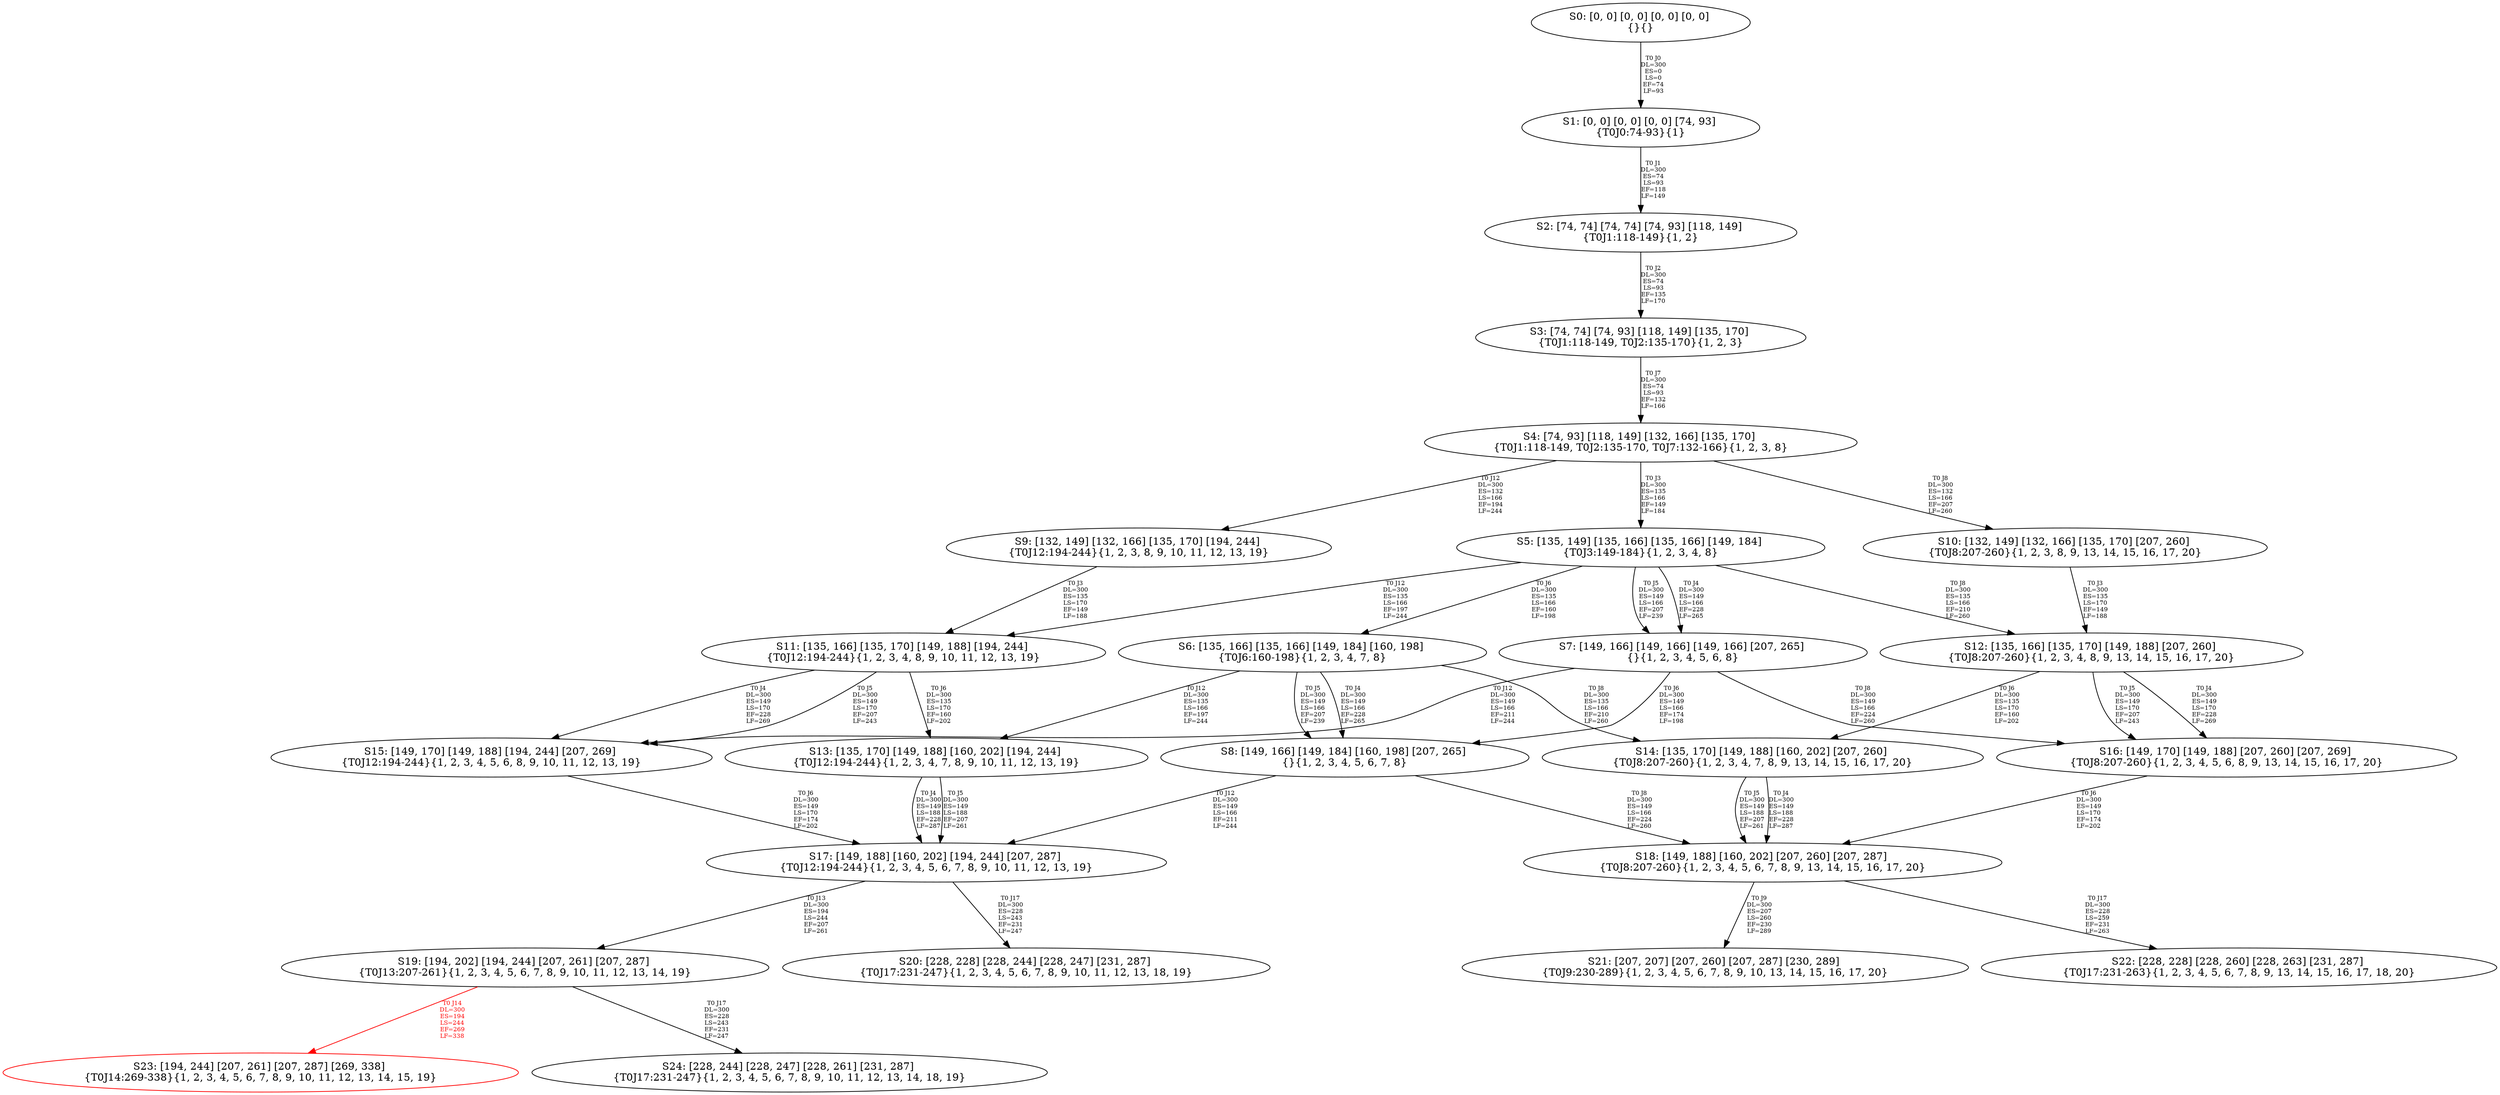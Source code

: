 digraph {
	S0[label="S0: [0, 0] [0, 0] [0, 0] [0, 0] \n{}{}"];
	S1[label="S1: [0, 0] [0, 0] [0, 0] [74, 93] \n{T0J0:74-93}{1}"];
	S2[label="S2: [74, 74] [74, 74] [74, 93] [118, 149] \n{T0J1:118-149}{1, 2}"];
	S3[label="S3: [74, 74] [74, 93] [118, 149] [135, 170] \n{T0J1:118-149, T0J2:135-170}{1, 2, 3}"];
	S4[label="S4: [74, 93] [118, 149] [132, 166] [135, 170] \n{T0J1:118-149, T0J2:135-170, T0J7:132-166}{1, 2, 3, 8}"];
	S5[label="S5: [135, 149] [135, 166] [135, 166] [149, 184] \n{T0J3:149-184}{1, 2, 3, 4, 8}"];
	S6[label="S6: [135, 166] [135, 166] [149, 184] [160, 198] \n{T0J6:160-198}{1, 2, 3, 4, 7, 8}"];
	S7[label="S7: [149, 166] [149, 166] [149, 166] [207, 265] \n{}{1, 2, 3, 4, 5, 6, 8}"];
	S8[label="S8: [149, 166] [149, 184] [160, 198] [207, 265] \n{}{1, 2, 3, 4, 5, 6, 7, 8}"];
	S9[label="S9: [132, 149] [132, 166] [135, 170] [194, 244] \n{T0J12:194-244}{1, 2, 3, 8, 9, 10, 11, 12, 13, 19}"];
	S10[label="S10: [132, 149] [132, 166] [135, 170] [207, 260] \n{T0J8:207-260}{1, 2, 3, 8, 9, 13, 14, 15, 16, 17, 20}"];
	S11[label="S11: [135, 166] [135, 170] [149, 188] [194, 244] \n{T0J12:194-244}{1, 2, 3, 4, 8, 9, 10, 11, 12, 13, 19}"];
	S12[label="S12: [135, 166] [135, 170] [149, 188] [207, 260] \n{T0J8:207-260}{1, 2, 3, 4, 8, 9, 13, 14, 15, 16, 17, 20}"];
	S13[label="S13: [135, 170] [149, 188] [160, 202] [194, 244] \n{T0J12:194-244}{1, 2, 3, 4, 7, 8, 9, 10, 11, 12, 13, 19}"];
	S14[label="S14: [135, 170] [149, 188] [160, 202] [207, 260] \n{T0J8:207-260}{1, 2, 3, 4, 7, 8, 9, 13, 14, 15, 16, 17, 20}"];
	S15[label="S15: [149, 170] [149, 188] [194, 244] [207, 269] \n{T0J12:194-244}{1, 2, 3, 4, 5, 6, 8, 9, 10, 11, 12, 13, 19}"];
	S16[label="S16: [149, 170] [149, 188] [207, 260] [207, 269] \n{T0J8:207-260}{1, 2, 3, 4, 5, 6, 8, 9, 13, 14, 15, 16, 17, 20}"];
	S17[label="S17: [149, 188] [160, 202] [194, 244] [207, 287] \n{T0J12:194-244}{1, 2, 3, 4, 5, 6, 7, 8, 9, 10, 11, 12, 13, 19}"];
	S18[label="S18: [149, 188] [160, 202] [207, 260] [207, 287] \n{T0J8:207-260}{1, 2, 3, 4, 5, 6, 7, 8, 9, 13, 14, 15, 16, 17, 20}"];
	S19[label="S19: [194, 202] [194, 244] [207, 261] [207, 287] \n{T0J13:207-261}{1, 2, 3, 4, 5, 6, 7, 8, 9, 10, 11, 12, 13, 14, 19}"];
	S20[label="S20: [228, 228] [228, 244] [228, 247] [231, 287] \n{T0J17:231-247}{1, 2, 3, 4, 5, 6, 7, 8, 9, 10, 11, 12, 13, 18, 19}"];
	S21[label="S21: [207, 207] [207, 260] [207, 287] [230, 289] \n{T0J9:230-289}{1, 2, 3, 4, 5, 6, 7, 8, 9, 10, 13, 14, 15, 16, 17, 20}"];
	S22[label="S22: [228, 228] [228, 260] [228, 263] [231, 287] \n{T0J17:231-263}{1, 2, 3, 4, 5, 6, 7, 8, 9, 13, 14, 15, 16, 17, 18, 20}"];
	S23[label="S23: [194, 244] [207, 261] [207, 287] [269, 338] \n{T0J14:269-338}{1, 2, 3, 4, 5, 6, 7, 8, 9, 10, 11, 12, 13, 14, 15, 19}"];
	S24[label="S24: [228, 244] [228, 247] [228, 261] [231, 287] \n{T0J17:231-247}{1, 2, 3, 4, 5, 6, 7, 8, 9, 10, 11, 12, 13, 14, 18, 19}"];
	S0 -> S1[label="T0 J0\nDL=300\nES=0\nLS=0\nEF=74\nLF=93",fontsize=8];
	S1 -> S2[label="T0 J1\nDL=300\nES=74\nLS=93\nEF=118\nLF=149",fontsize=8];
	S2 -> S3[label="T0 J2\nDL=300\nES=74\nLS=93\nEF=135\nLF=170",fontsize=8];
	S3 -> S4[label="T0 J7\nDL=300\nES=74\nLS=93\nEF=132\nLF=166",fontsize=8];
	S4 -> S5[label="T0 J3\nDL=300\nES=135\nLS=166\nEF=149\nLF=184",fontsize=8];
	S4 -> S10[label="T0 J8\nDL=300\nES=132\nLS=166\nEF=207\nLF=260",fontsize=8];
	S4 -> S9[label="T0 J12\nDL=300\nES=132\nLS=166\nEF=194\nLF=244",fontsize=8];
	S5 -> S7[label="T0 J4\nDL=300\nES=149\nLS=166\nEF=228\nLF=265",fontsize=8];
	S5 -> S7[label="T0 J5\nDL=300\nES=149\nLS=166\nEF=207\nLF=239",fontsize=8];
	S5 -> S6[label="T0 J6\nDL=300\nES=135\nLS=166\nEF=160\nLF=198",fontsize=8];
	S5 -> S12[label="T0 J8\nDL=300\nES=135\nLS=166\nEF=210\nLF=260",fontsize=8];
	S5 -> S11[label="T0 J12\nDL=300\nES=135\nLS=166\nEF=197\nLF=244",fontsize=8];
	S6 -> S8[label="T0 J4\nDL=300\nES=149\nLS=166\nEF=228\nLF=265",fontsize=8];
	S6 -> S8[label="T0 J5\nDL=300\nES=149\nLS=166\nEF=207\nLF=239",fontsize=8];
	S6 -> S14[label="T0 J8\nDL=300\nES=135\nLS=166\nEF=210\nLF=260",fontsize=8];
	S6 -> S13[label="T0 J12\nDL=300\nES=135\nLS=166\nEF=197\nLF=244",fontsize=8];
	S7 -> S8[label="T0 J6\nDL=300\nES=149\nLS=166\nEF=174\nLF=198",fontsize=8];
	S7 -> S16[label="T0 J8\nDL=300\nES=149\nLS=166\nEF=224\nLF=260",fontsize=8];
	S7 -> S15[label="T0 J12\nDL=300\nES=149\nLS=166\nEF=211\nLF=244",fontsize=8];
	S8 -> S18[label="T0 J8\nDL=300\nES=149\nLS=166\nEF=224\nLF=260",fontsize=8];
	S8 -> S17[label="T0 J12\nDL=300\nES=149\nLS=166\nEF=211\nLF=244",fontsize=8];
	S9 -> S11[label="T0 J3\nDL=300\nES=135\nLS=170\nEF=149\nLF=188",fontsize=8];
	S10 -> S12[label="T0 J3\nDL=300\nES=135\nLS=170\nEF=149\nLF=188",fontsize=8];
	S11 -> S15[label="T0 J4\nDL=300\nES=149\nLS=170\nEF=228\nLF=269",fontsize=8];
	S11 -> S15[label="T0 J5\nDL=300\nES=149\nLS=170\nEF=207\nLF=243",fontsize=8];
	S11 -> S13[label="T0 J6\nDL=300\nES=135\nLS=170\nEF=160\nLF=202",fontsize=8];
	S12 -> S16[label="T0 J4\nDL=300\nES=149\nLS=170\nEF=228\nLF=269",fontsize=8];
	S12 -> S16[label="T0 J5\nDL=300\nES=149\nLS=170\nEF=207\nLF=243",fontsize=8];
	S12 -> S14[label="T0 J6\nDL=300\nES=135\nLS=170\nEF=160\nLF=202",fontsize=8];
	S13 -> S17[label="T0 J4\nDL=300\nES=149\nLS=188\nEF=228\nLF=287",fontsize=8];
	S13 -> S17[label="T0 J5\nDL=300\nES=149\nLS=188\nEF=207\nLF=261",fontsize=8];
	S14 -> S18[label="T0 J4\nDL=300\nES=149\nLS=188\nEF=228\nLF=287",fontsize=8];
	S14 -> S18[label="T0 J5\nDL=300\nES=149\nLS=188\nEF=207\nLF=261",fontsize=8];
	S15 -> S17[label="T0 J6\nDL=300\nES=149\nLS=170\nEF=174\nLF=202",fontsize=8];
	S16 -> S18[label="T0 J6\nDL=300\nES=149\nLS=170\nEF=174\nLF=202",fontsize=8];
	S17 -> S19[label="T0 J13\nDL=300\nES=194\nLS=244\nEF=207\nLF=261",fontsize=8];
	S17 -> S20[label="T0 J17\nDL=300\nES=228\nLS=243\nEF=231\nLF=247",fontsize=8];
	S18 -> S21[label="T0 J9\nDL=300\nES=207\nLS=260\nEF=230\nLF=289",fontsize=8];
	S18 -> S22[label="T0 J17\nDL=300\nES=228\nLS=259\nEF=231\nLF=263",fontsize=8];
	S19 -> S23[label="T0 J14\nDL=300\nES=194\nLS=244\nEF=269\nLF=338",color=Red,fontcolor=Red,fontsize=8];
S23[color=Red];
	S19 -> S24[label="T0 J17\nDL=300\nES=228\nLS=243\nEF=231\nLF=247",fontsize=8];
}
